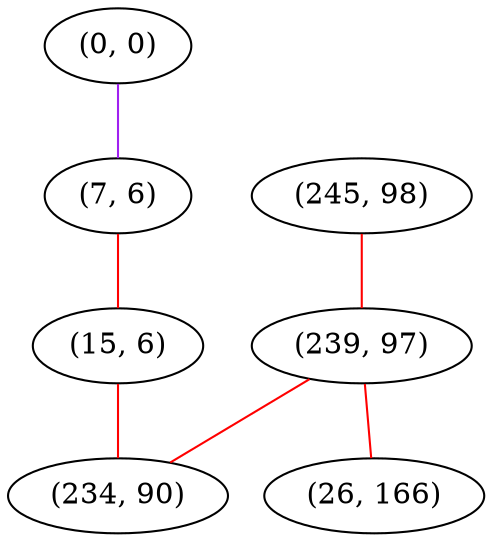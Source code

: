 graph "" {
"(0, 0)";
"(7, 6)";
"(245, 98)";
"(239, 97)";
"(15, 6)";
"(234, 90)";
"(26, 166)";
"(0, 0)" -- "(7, 6)"  [color=purple, key=0, weight=4];
"(7, 6)" -- "(15, 6)"  [color=red, key=0, weight=1];
"(245, 98)" -- "(239, 97)"  [color=red, key=0, weight=1];
"(239, 97)" -- "(26, 166)"  [color=red, key=0, weight=1];
"(239, 97)" -- "(234, 90)"  [color=red, key=0, weight=1];
"(15, 6)" -- "(234, 90)"  [color=red, key=0, weight=1];
}
